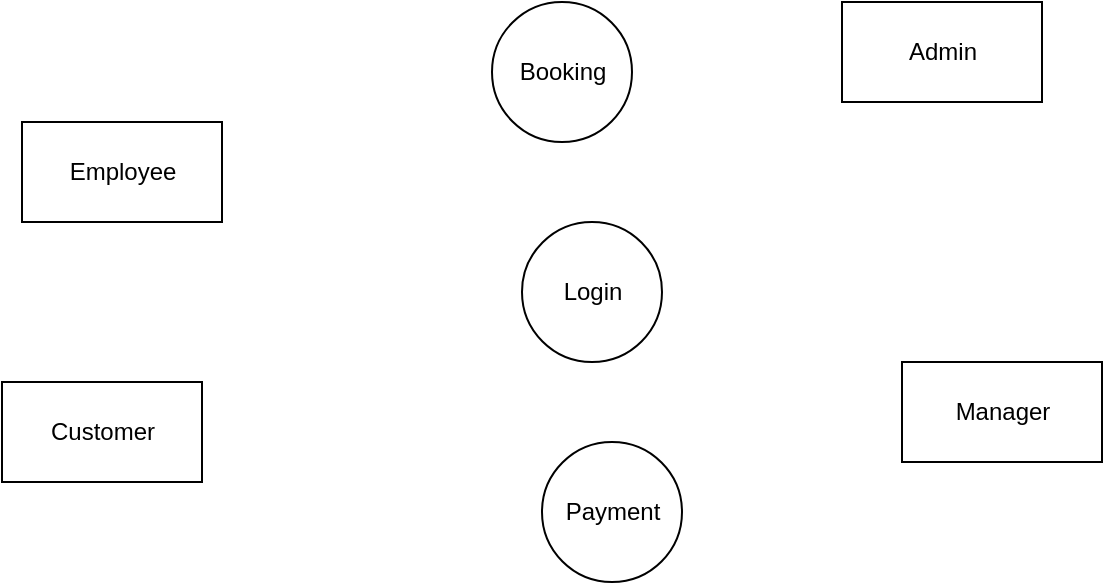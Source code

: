<mxfile version="14.9.5" type="github">
  <diagram id="xLdLrQBlYUD0zDoestS4" name="Page-1">
    <mxGraphModel dx="854" dy="468" grid="1" gridSize="10" guides="1" tooltips="1" connect="1" arrows="1" fold="1" page="1" pageScale="1" pageWidth="850" pageHeight="1100" math="0" shadow="0">
      <root>
        <mxCell id="0" />
        <mxCell id="1" parent="0" />
        <mxCell id="dIO78Hw2aqxbaHB3qtlQ-1" value="Booking" style="shape=ellipse;html=1;dashed=0;whitespace=wrap;aspect=fixed;perimeter=ellipsePerimeter;" vertex="1" parent="1">
          <mxGeometry x="365" y="50" width="70" height="70" as="geometry" />
        </mxCell>
        <mxCell id="dIO78Hw2aqxbaHB3qtlQ-3" value="Employee" style="html=1;dashed=0;whitespace=wrap;" vertex="1" parent="1">
          <mxGeometry x="130" y="110" width="100" height="50" as="geometry" />
        </mxCell>
        <mxCell id="dIO78Hw2aqxbaHB3qtlQ-4" value="Admin" style="html=1;dashed=0;whitespace=wrap;" vertex="1" parent="1">
          <mxGeometry x="540" y="50" width="100" height="50" as="geometry" />
        </mxCell>
        <mxCell id="dIO78Hw2aqxbaHB3qtlQ-5" value="Customer" style="html=1;dashed=0;whitespace=wrap;" vertex="1" parent="1">
          <mxGeometry x="120" y="240" width="100" height="50" as="geometry" />
        </mxCell>
        <mxCell id="dIO78Hw2aqxbaHB3qtlQ-6" value="Manager" style="html=1;dashed=0;whitespace=wrap;" vertex="1" parent="1">
          <mxGeometry x="570" y="230" width="100" height="50" as="geometry" />
        </mxCell>
        <mxCell id="dIO78Hw2aqxbaHB3qtlQ-7" value="Login" style="shape=ellipse;html=1;dashed=0;whitespace=wrap;aspect=fixed;perimeter=ellipsePerimeter;" vertex="1" parent="1">
          <mxGeometry x="380" y="160" width="70" height="70" as="geometry" />
        </mxCell>
        <mxCell id="dIO78Hw2aqxbaHB3qtlQ-8" value="Payment" style="shape=ellipse;html=1;dashed=0;whitespace=wrap;aspect=fixed;perimeter=ellipsePerimeter;" vertex="1" parent="1">
          <mxGeometry x="390" y="270" width="70" height="70" as="geometry" />
        </mxCell>
      </root>
    </mxGraphModel>
  </diagram>
</mxfile>
